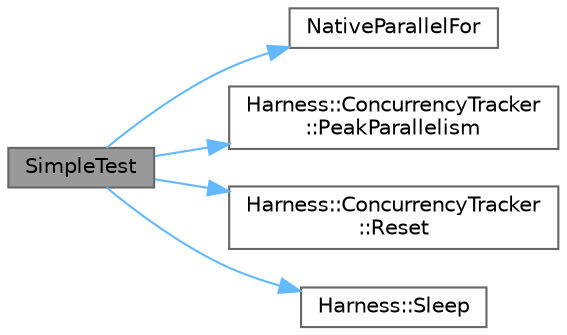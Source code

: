 digraph "SimpleTest"
{
 // LATEX_PDF_SIZE
  bgcolor="transparent";
  edge [fontname=Helvetica,fontsize=10,labelfontname=Helvetica,labelfontsize=10];
  node [fontname=Helvetica,fontsize=10,shape=box,height=0.2,width=0.4];
  rankdir="LR";
  Node1 [id="Node000001",label="SimpleTest",height=0.2,width=0.4,color="gray40", fillcolor="grey60", style="filled", fontcolor="black",tooltip="Test with n_threads threads and n_client clients."];
  Node1 -> Node2 [id="edge1_Node000001_Node000002",color="steelblue1",style="solid",tooltip=" "];
  Node2 [id="Node000002",label="NativeParallelFor",height=0.2,width=0.4,color="grey40", fillcolor="white", style="filled",URL="$harness_8h.html#ad5b2c9cf4e169014b7919debb3c91d45",tooltip="Execute body(i) in parallel for i in the interval [0,n)."];
  Node1 -> Node3 [id="edge2_Node000001_Node000003",color="steelblue1",style="solid",tooltip=" "];
  Node3 [id="Node000003",label="Harness::ConcurrencyTracker\l::PeakParallelism",height=0.2,width=0.4,color="grey40", fillcolor="white", style="filled",URL="$class_harness_1_1_concurrency_tracker.html#ab30286b932e0856c8329a059b3875b38",tooltip=" "];
  Node1 -> Node4 [id="edge3_Node000001_Node000004",color="steelblue1",style="solid",tooltip=" "];
  Node4 [id="Node000004",label="Harness::ConcurrencyTracker\l::Reset",height=0.2,width=0.4,color="grey40", fillcolor="white", style="filled",URL="$class_harness_1_1_concurrency_tracker.html#a246884e98e5a47fe34ec60da871fb43b",tooltip=" "];
  Node1 -> Node5 [id="edge4_Node000001_Node000005",color="steelblue1",style="solid",tooltip=" "];
  Node5 [id="Node000005",label="Harness::Sleep",height=0.2,width=0.4,color="grey40", fillcolor="white", style="filled",URL="$namespace_harness.html#a6109bacdcb4cd184d842b933d7fb18a4",tooltip=" "];
}
